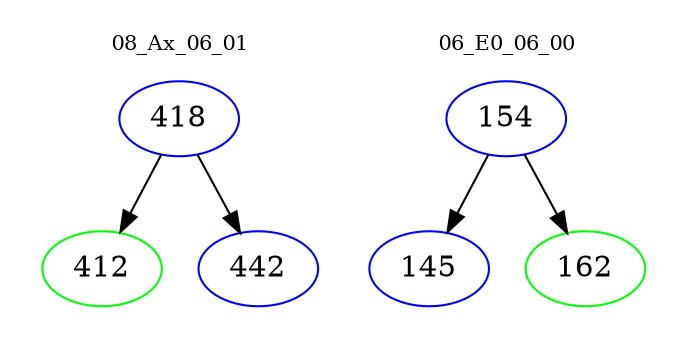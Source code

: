 digraph{
subgraph cluster_0 {
color = white
label = "08_Ax_06_01";
fontsize=10;
T0_418 [label="418", color="blue"]
T0_418 -> T0_412 [color="black"]
T0_412 [label="412", color="green"]
T0_418 -> T0_442 [color="black"]
T0_442 [label="442", color="blue"]
}
subgraph cluster_1 {
color = white
label = "06_E0_06_00";
fontsize=10;
T1_154 [label="154", color="blue"]
T1_154 -> T1_145 [color="black"]
T1_145 [label="145", color="blue"]
T1_154 -> T1_162 [color="black"]
T1_162 [label="162", color="green"]
}
}
